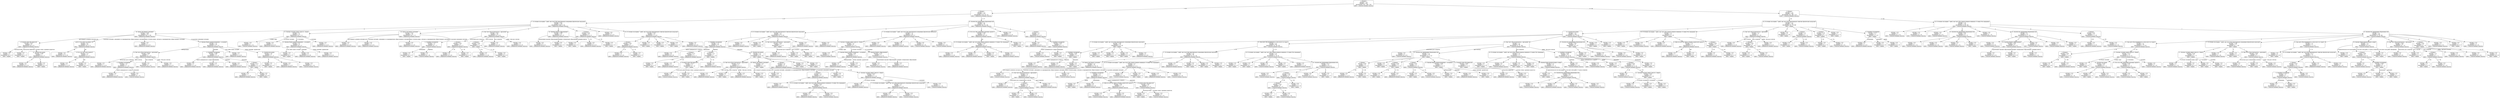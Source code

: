 digraph "дерево решений" {
	node [shape=box style=rounded]
	node1 [label="2. Возраст
entropy = 1.6
samples = 555
distribution: [187, 189, 179]
label = злокачественная опухоль"]
	node2 [label="2. Возраст
entropy = 1.2
samples = 225
distribution: [153, 20, 52]
label = доброкачественная опухоль"]
	node1 -> node2 [label="< 44"]
	node3 [label="17. В течение последних 7 дней, как часто Вы практиковали умеренные физические нагрузки?
entropy = 0.87
samples = 136
distribution: [108, 5, 23]
label = доброкачественная опухоль"]
	node2 -> node3 [label="< 37"]
	node4 [label="29. Каков тип Вашего питания?
entropy = 0.96
samples = 56
distribution: [43, 3, 10]
label = доброкачественная опухоль"]
	node3 -> node4 [label=0]
	node5 [label="5. В какой семье Вы выросли?
entropy = 0.92
samples = 9
distribution: [6, 0, 3]
label = доброкачественная опухоль"]
	node4 -> node5 [label="регулярного режима питания нет"]
	node6 [label="entropy = 0.0
samples = 1
distribution: [0, 0, 1]
label = норма"]
	node5 -> node6 [label="мачеха/отчим"]
	node7 [label="entropy = 0.0
samples = 1
distribution: [0, 0, 1]
label = норма"]
	node5 -> node7 [label="мать/отец одиночка"]
	node8 [label="31. Количество родов
entropy = 0.59
samples = 7
distribution: [6, 0, 1]
label = доброкачественная опухоль"]
	node5 -> node8 [label="полная семья, кровные родители"]
	node9 [label="entropy = 0.0
samples = 6
distribution: [6, 0, 0]
label = доброкачественная опухоль"]
	node8 -> node9 [label=0]
	node10 [label="entropy = 0.0
samples = 1
distribution: [0, 0, 1]
label = норма"]
	node8 -> node10 [label=1]
	node11 [label="pre20. Есть ответ на вопрос 20?
entropy = 0.4
samples = 25
distribution: [23, 0, 2]
label = доброкачественная опухоль"]
	node4 -> node11 [label="3-разовое питание, домашнее и в предприятиях общественного питания"]
	node12 [label="entropy = 0.0
samples = 21
distribution: [21, 0, 0]
label = доброкачественная опухоль"]
	node11 -> node12 [label="да"]
	node13 [label="8. Есть ли у Вас дети (да/нет)?
entropy = 1.0
samples = 4
distribution: [2, 0, 2]
label = доброкачественная опухоль"]
	node11 -> node13 [label="нет"]
	node14 [label="entropy = 0.0
samples = 2
distribution: [2, 0, 0]
label = доброкачественная опухоль"]
	node13 -> node14 [label="да"]
	node15 [label="entropy = 0.0
samples = 2
distribution: [0, 0, 2]
label = норма"]
	node13 -> node15 [label="нет"]
	node16 [label="entropy = 0.0
samples = 2
distribution: [2, 0, 0]
label = доброкачественная опухоль"]
	node4 -> node16 [label="дома готовлю редко, питаюсь в предприятиях общественного питания"]
	node17 [label="13. Каковы Ваши взаимоотношения с соседями?
entropy = 1.4
samples = 20
distribution: [12, 3, 5]
label = доброкачественная опухоль"]
	node4 -> node17 [label="3-4-разовое домашнее питание"]
	node18 [label="14. Как часто Вы встречаетесь с друзьями?
entropy = 0.86
samples = 7
distribution: [5, 2, 0]
label = доброкачественная опухоль"]
	node17 -> node18 [label="нейтральные"]
	node19 [label="entropy = 0.0
samples = 1
distribution: [1, 0, 0]
label = доброкачественная опухоль"]
	node18 -> node19 [label="несколько раз в неделю"]
	node20 [label="3. Семейное положение
entropy = 1.0
samples = 2
distribution: [1, 1, 0]
label = доброкачественная опухоль"]
	node18 -> node20 [label="раз в месяц"]
	node21 [label="entropy = 0.0
samples = 1
distribution: [1, 0, 0]
label = доброкачественная опухоль"]
	node20 -> node21 [label="имею гражданского супруга"]
	node22 [label="entropy = 0.0
samples = 1
distribution: [0, 1, 0]
label = злокачественная опухоль"]
	node20 -> node22 [label="замужем"]
	node23 [label="entropy = 0.0
samples = 1
distribution: [0, 1, 0]
label = злокачественная опухоль"]
	node18 -> node23 [label="раз в неделю"]
	node24 [label="entropy = 0.0
samples = 3
distribution: [3, 0, 0]
label = доброкачественная опухоль"]
	node18 -> node24 [label="реже, чем раз в месяц"]
	node25 [label="3. Семейное положение
entropy = 0.99
samples = 9
distribution: [5, 0, 4]
label = доброкачественная опухоль"]
	node17 -> node25 [label="хорошие"]
	node26 [label="entropy = 0.0
samples = 1
distribution: [1, 0, 0]
label = доброкачественная опухоль"]
	node25 -> node26 [label="имею гражданского супруга"]
	node27 [label="entropy = 0.0
samples = 1
distribution: [1, 0, 0]
label = доброкачественная опухоль"]
	node25 -> node27 [label="разведена"]
	node28 [label="entropy = 0.0
samples = 2
distribution: [2, 0, 0]
label = доброкачественная опухоль"]
	node25 -> node28 [label="одинока"]
	node29 [label="2. Возраст
entropy = 0.72
samples = 5
distribution: [1, 0, 4]
label = норма"]
	node25 -> node29 [label="замужем"]
	node30 [label="entropy = 0.0
samples = 1
distribution: [1, 0, 0]
label = доброкачественная опухоль"]
	node29 -> node30 [label="< 25"]
	node31 [label="entropy = 0.0
samples = 4
distribution: [0, 0, 4]
label = норма"]
	node29 -> node31 [label=">= 25"]
	node32 [label="entropy = 0.0
samples = 1
distribution: [1, 0, 0]
label = доброкачественная опухоль"]
	node17 -> node32 [label="я не знаю своих соседей"]
	node33 [label="31. Количество родов
entropy = 1.6
samples = 3
distribution: [1, 1, 1]
label = доброкачественная опухоль"]
	node17 -> node33 [label="очень хорошие, дружеские"]
	node34 [label="entropy = 0.0
samples = 1
distribution: [0, 0, 1]
label = норма"]
	node33 -> node34 [label=0]
	node35 [label="entropy = 0.0
samples = 1
distribution: [1, 0, 0]
label = доброкачественная опухоль"]
	node33 -> node35 [label=1]
	node36 [label="entropy = 0.0
samples = 1
distribution: [0, 1, 0]
label = злокачественная опухоль"]
	node33 -> node36 [label=2]
	node37 [label="12. Сколько человек живут вместе с Вами?
entropy = 0.7
samples = 15
distribution: [13, 1, 1]
label = доброкачественная опухоль"]
	node3 -> node37 [label=1]
	node38 [label="entropy = 0.0
samples = 1
distribution: [0, 1, 0]
label = злокачественная опухоль"]
	node37 -> node38 [label="я живу одна"]
	node39 [label="entropy = 0.0
samples = 4
distribution: [4, 0, 0]
label = доброкачественная опухоль"]
	node37 -> node39 [label="4 и более человек"]
	node40 [label="13. Каковы Ваши взаимоотношения с соседями?
entropy = 0.5
samples = 9
distribution: [8, 0, 1]
label = доброкачественная опухоль"]
	node37 -> node40 [label="2-3 человека"]
	node41 [label="entropy = 0.0
samples = 1
distribution: [0, 0, 1]
label = норма"]
	node40 -> node41 [label="я не знаю своих соседей"]
	node42 [label="entropy = 0.0
samples = 5
distribution: [5, 0, 0]
label = доброкачественная опухоль"]
	node40 -> node42 [label="хорошие"]
	node43 [label="entropy = 0.0
samples = 3
distribution: [3, 0, 0]
label = доброкачественная опухоль"]
	node40 -> node43 [label="очень хорошие, дружеские"]
	node44 [label="entropy = 0.0
samples = 1
distribution: [1, 0, 0]
label = доброкачественная опухоль"]
	node37 -> node44 [label="1 человек"]
	node45 [label="29. Каков тип Вашего питания?
entropy = 0.67
samples = 16
distribution: [14, 1, 1]
label = доброкачественная опухоль"]
	node3 -> node45 [label=2]
	node46 [label="entropy = 0.0
samples = 2
distribution: [2, 0, 0]
label = доброкачественная опухоль"]
	node45 -> node46 [label="регулярного режима питания нет"]
	node47 [label="entropy = 0.0
samples = 11
distribution: [11, 0, 0]
label = доброкачественная опухоль"]
	node45 -> node47 [label="3-разовое питание, домашнее и в предприятиях общественного питания"]
	node48 [label="entropy = 0.0
samples = 1
distribution: [1, 0, 0]
label = доброкачественная опухоль"]
	node45 -> node48 [label="дома готовлю редко, питаюсь в предприятиях общественного питания"]
	node49 [label="3. Семейное положение
entropy = 1.0
samples = 2
distribution: [0, 1, 1]
label = злокачественная опухоль"]
	node45 -> node49 [label="3-4-разовое домашнее питание"]
	node50 [label="entropy = 0.0
samples = 1
distribution: [0, 0, 1]
label = норма"]
	node49 -> node50 [label="разведена"]
	node51 [label="entropy = 0.0
samples = 1
distribution: [0, 1, 0]
label = злокачественная опухоль"]
	node49 -> node51 [label="одинока"]
	node52 [label="14. Как часто Вы встречаетесь с друзьями?
entropy = 0.81
samples = 16
distribution: [12, 0, 4]
label = доброкачественная опухоль"]
	node3 -> node52 [label=3]
	node53 [label="2. Возраст
entropy = 0.81
samples = 4
distribution: [3, 0, 1]
label = доброкачественная опухоль"]
	node52 -> node53 [label="несколько раз в неделю"]
	node54 [label="entropy = 0.0
samples = 3
distribution: [3, 0, 0]
label = доброкачественная опухоль"]
	node53 -> node54 [label="< 26"]
	node55 [label="entropy = 0.0
samples = 1
distribution: [0, 0, 1]
label = норма"]
	node53 -> node55 [label=">= 26"]
	node56 [label="2. Возраст
entropy = 0.81
samples = 4
distribution: [1, 0, 3]
label = норма"]
	node52 -> node56 [label="раз в месяц"]
	node57 [label="entropy = 0.0
samples = 1
distribution: [1, 0, 0]
label = доброкачественная опухоль"]
	node56 -> node57 [label="< 34"]
	node58 [label="entropy = 0.0
samples = 3
distribution: [0, 0, 3]
label = норма"]
	node56 -> node58 [label=">= 34"]
	node59 [label="entropy = 0.0
samples = 5
distribution: [5, 0, 0]
label = доброкачественная опухоль"]
	node52 -> node59 [label="раз в неделю"]
	node60 [label="entropy = 0.0
samples = 3
distribution: [3, 0, 0]
label = доброкачественная опухоль"]
	node52 -> node60 [label="реже, чем раз в месяц"]
	node61 [label="19. Уровень Вашего образования?
entropy = 0.68
samples = 11
distribution: [9, 0, 2]
label = доброкачественная опухоль"]
	node3 -> node61 [label=4]
	node62 [label="entropy = 0.0
samples = 9
distribution: [9, 0, 0]
label = доброкачественная опухоль"]
	node61 -> node62 [label="законченное высшее образование"]
	node63 [label="entropy = 0.0
samples = 1
distribution: [0, 0, 1]
label = норма"]
	node61 -> node63 [label="среднее специальное образование"]
	node64 [label="entropy = 0.0
samples = 1
distribution: [0, 0, 1]
label = норма"]
	node61 -> node64 [label="средняя школа"]
	node65 [label="2. Возраст
entropy = 0.65
samples = 6
distribution: [5, 0, 1]
label = доброкачественная опухоль"]
	node3 -> node65 [label=5]
	node66 [label="entropy = 0.0
samples = 5
distribution: [5, 0, 0]
label = доброкачественная опухоль"]
	node65 -> node66 [label="< 28"]
	node67 [label="entropy = 0.0
samples = 1
distribution: [0, 0, 1]
label = норма"]
	node65 -> node67 [label=">= 28"]
	node68 [label="entropy = 0.0
samples = 5
distribution: [5, 0, 0]
label = доброкачественная опухоль"]
	node3 -> node68 [label=6]
	node69 [label="16. В течение последних 7 дней, как часто Вы практиковали тяжелые физические нагрузки?
entropy = 0.95
samples = 11
distribution: [7, 0, 4]
label = доброкачественная опухоль"]
	node3 -> node69 [label=7]
	node70 [label="2. Возраст
entropy = 0.81
samples = 4
distribution: [3, 0, 1]
label = доброкачественная опухоль"]
	node69 -> node70 [label=0]
	node71 [label="entropy = 0.0
samples = 3
distribution: [3, 0, 0]
label = доброкачественная опухоль"]
	node70 -> node71 [label="< 31"]
	node72 [label="entropy = 0.0
samples = 1
distribution: [0, 0, 1]
label = норма"]
	node70 -> node72 [label=">= 31"]
	node73 [label="entropy = 0.0
samples = 1
distribution: [0, 0, 1]
label = норма"]
	node69 -> node73 [label=2]
	node74 [label="entropy = 0.0
samples = 1
distribution: [0, 0, 1]
label = норма"]
	node69 -> node74 [label=3]
	node75 [label="entropy = 0.0
samples = 1
distribution: [0, 0, 1]
label = норма"]
	node69 -> node75 [label=4]
	node76 [label="entropy = 0.0
samples = 4
distribution: [4, 0, 0]
label = доброкачественная опухоль"]
	node69 -> node76 [label=7]
	node77 [label="32. Количество прерванных беременностей
entropy = 1.5
samples = 89
distribution: [45, 15, 29]
label = доброкачественная опухоль"]
	node2 -> node77 [label=">= 37"]
	node78 [label="16. В течение последних 7 дней, как часто Вы практиковали тяжелые физические нагрузки?
entropy = 1.3
samples = 54
distribution: [27, 5, 22]
label = доброкачественная опухоль"]
	node77 -> node78 [label=0]
	node79 [label="3. Семейное положение
entropy = 1.4
samples = 41
distribution: [21, 5, 15]
label = доброкачественная опухоль"]
	node78 -> node79 [label=0]
	node80 [label="entropy = 0.0
samples = 6
distribution: [6, 0, 0]
label = доброкачественная опухоль"]
	node79 -> node80 [label="имею гражданского супруга"]
	node81 [label="2. Возраст
entropy = 0.72
samples = 5
distribution: [4, 0, 1]
label = доброкачественная опухоль"]
	node79 -> node81 [label="разведена"]
	node82 [label="entropy = 0.0
samples = 1
distribution: [0, 0, 1]
label = норма"]
	node81 -> node82 [label="< 39"]
	node83 [label="entropy = 0.0
samples = 4
distribution: [4, 0, 0]
label = доброкачественная опухоль"]
	node81 -> node83 [label=">= 39"]
	node84 [label="2. Возраст
entropy = 1.4
samples = 7
distribution: [2, 1, 4]
label = норма"]
	node79 -> node84 [label="одинока"]
	node85 [label="5. В какой семье Вы выросли?
entropy = 0.72
samples = 5
distribution: [0, 1, 4]
label = норма"]
	node84 -> node85 [label="< 41"]
	node86 [label="entropy = 0.0
samples = 1
distribution: [0, 1, 0]
label = злокачественная опухоль"]
	node85 -> node86 [label="в детском доме"]
	node87 [label="entropy = 0.0
samples = 4
distribution: [0, 0, 4]
label = норма"]
	node85 -> node87 [label="полная семья, кровные родители"]
	node88 [label="entropy = 0.0
samples = 2
distribution: [2, 0, 0]
label = доброкачественная опухоль"]
	node84 -> node88 [label=">= 41"]
	node89 [label="31. Количество родов
entropy = 1.5
samples = 23
distribution: [9, 4, 10]
label = норма"]
	node79 -> node89 [label="замужем"]
	node90 [label="14. Как часто Вы встречаетесь с друзьями?
entropy = 0.72
samples = 5
distribution: [4, 0, 1]
label = доброкачественная опухоль"]
	node89 -> node90 [label=0]
	node91 [label="entropy = 0.0
samples = 3
distribution: [3, 0, 0]
label = доброкачественная опухоль"]
	node90 -> node91 [label="раз в месяц"]
	node92 [label="entropy = 0.0
samples = 1
distribution: [0, 0, 1]
label = норма"]
	node90 -> node92 [label="раз в неделю"]
	node93 [label="entropy = 0.0
samples = 1
distribution: [1, 0, 0]
label = доброкачественная опухоль"]
	node90 -> node93 [label="реже, чем раз в месяц"]
	node94 [label="29. Каков тип Вашего питания?
entropy = 1.6
samples = 7
distribution: [2, 2, 3]
label = норма"]
	node89 -> node94 [label=1]
	node95 [label="entropy = 0.0
samples = 1
distribution: [0, 0, 1]
label = норма"]
	node94 -> node95 [label="регулярного режима питания нет"]
	node96 [label="entropy = 0.0
samples = 2
distribution: [0, 0, 2]
label = норма"]
	node94 -> node96 [label="3-разовое питание, домашнее и в предприятиях общественного питания"]
	node97 [label="2. Возраст
entropy = 1.0
samples = 4
distribution: [2, 2, 0]
label = доброкачественная опухоль"]
	node94 -> node97 [label="3-4-разовое домашнее питание"]
	node98 [label="entropy = 0.0
samples = 1
distribution: [1, 0, 0]
label = доброкачественная опухоль"]
	node97 -> node98 [label="< 40"]
	node99 [label="18. В течение последних 7 дней, как часто Вы ходили пешком минимум 10 минут без перерыва?
entropy = 0.92
samples = 3
distribution: [1, 2, 0]
label = злокачественная опухоль"]
	node97 -> node99 [label=">= 40"]
	node100 [label="entropy = 0.0
samples = 1
distribution: [1, 0, 0]
label = доброкачественная опухоль"]
	node99 -> node100 [label=3]
	node101 [label="entropy = 0.0
samples = 2
distribution: [0, 2, 0]
label = злокачественная опухоль"]
	node99 -> node101 [label=7]
	node102 [label="2. Возраст
entropy = 1.6
samples = 8
distribution: [3, 2, 3]
label = доброкачественная опухоль"]
	node89 -> node102 [label=2]
	node103 [label="entropy = 0.0
samples = 3
distribution: [0, 0, 3]
label = норма"]
	node102 -> node103 [label="< 39"]
	node104 [label="12. Сколько человек живут вместе с Вами?
entropy = 0.97
samples = 5
distribution: [3, 2, 0]
label = доброкачественная опухоль"]
	node102 -> node104 [label=">= 39"]
	node105 [label="entropy = 0.0
samples = 2
distribution: [2, 0, 0]
label = доброкачественная опухоль"]
	node104 -> node105 [label="4 и более человек"]
	node106 [label="17. В течение последних 7 дней, как часто Вы практиковали умеренные физические нагрузки?
entropy = 1.0
samples = 2
distribution: [1, 1, 0]
label = доброкачественная опухоль"]
	node104 -> node106 [label="2-3 человека"]
	node107 [label="entropy = 0.0
samples = 1
distribution: [1, 0, 0]
label = доброкачественная опухоль"]
	node106 -> node107 [label=0]
	node108 [label="entropy = 0.0
samples = 1
distribution: [0, 1, 0]
label = злокачественная опухоль"]
	node106 -> node108 [label=2]
	node109 [label="entropy = 0.0
samples = 1
distribution: [0, 1, 0]
label = злокачественная опухоль"]
	node104 -> node109 [label="1 человек"]
	node110 [label="entropy = 0.0
samples = 2
distribution: [0, 0, 2]
label = норма"]
	node89 -> node110 [label=3]
	node111 [label="entropy = 0.0
samples = 1
distribution: [0, 0, 1]
label = норма"]
	node89 -> node111 [label=4]
	node112 [label="entropy = 0.0
samples = 2
distribution: [2, 0, 0]
label = доброкачественная опухоль"]
	node78 -> node112 [label=1]
	node113 [label="entropy = 0.0
samples = 5
distribution: [0, 0, 5]
label = норма"]
	node78 -> node113 [label=2]
	node114 [label="14. Как часто Вы встречаетесь с друзьями?
entropy = 0.92
samples = 3
distribution: [1, 0, 2]
label = норма"]
	node78 -> node114 [label=3]
	node115 [label="entropy = 0.0
samples = 1
distribution: [1, 0, 0]
label = доброкачественная опухоль"]
	node114 -> node115 [label="несколько раз в неделю"]
	node116 [label="entropy = 0.0
samples = 1
distribution: [0, 0, 1]
label = норма"]
	node114 -> node116 [label="раз в месяц"]
	node117 [label="entropy = 0.0
samples = 1
distribution: [0, 0, 1]
label = норма"]
	node114 -> node117 [label="раз в неделю"]
	node118 [label="entropy = 0.0
samples = 1
distribution: [1, 0, 0]
label = доброкачественная опухоль"]
	node78 -> node118 [label=4]
	node119 [label="entropy = 0.0
samples = 2
distribution: [2, 0, 0]
label = доброкачественная опухоль"]
	node78 -> node119 [label=7]
	node120 [label="17. В течение последних 7 дней, как часто Вы практиковали умеренные физические нагрузки?
entropy = 1.3
samples = 18
distribution: [9, 8, 1]
label = доброкачественная опухоль"]
	node77 -> node120 [label=1]
	node121 [label="12. Сколько человек живут вместе с Вами?
entropy = 1.4
samples = 9
distribution: [3, 5, 1]
label = злокачественная опухоль"]
	node120 -> node121 [label=0]
	node122 [label="entropy = 0.0
samples = 1
distribution: [0, 1, 0]
label = злокачественная опухоль"]
	node121 -> node122 [label="я живу одна"]
	node123 [label="13. Каковы Ваши взаимоотношения с соседями?
entropy = 0.92
samples = 3
distribution: [2, 0, 1]
label = доброкачественная опухоль"]
	node121 -> node123 [label="4 и более человек"]
	node124 [label="entropy = 0.0
samples = 2
distribution: [2, 0, 0]
label = доброкачественная опухоль"]
	node123 -> node124 [label="нейтральные"]
	node125 [label="entropy = 0.0
samples = 1
distribution: [0, 0, 1]
label = норма"]
	node123 -> node125 [label="очень хорошие, дружеские"]
	node126 [label="19. Уровень Вашего образования?
entropy = 0.72
samples = 5
distribution: [1, 4, 0]
label = злокачественная опухоль"]
	node121 -> node126 [label="2-3 человека"]
	node127 [label="entropy = 0.0
samples = 4
distribution: [0, 4, 0]
label = злокачественная опухоль"]
	node126 -> node127 [label="законченное высшее образование"]
	node128 [label="entropy = 0.0
samples = 1
distribution: [1, 0, 0]
label = доброкачественная опухоль"]
	node126 -> node128 [label="среднее специальное образование"]
	node129 [label="entropy = 0.0
samples = 1
distribution: [1, 0, 0]
label = доброкачественная опухоль"]
	node120 -> node129 [label=1]
	node130 [label="entropy = 0.0
samples = 5
distribution: [5, 0, 0]
label = доброкачественная опухоль"]
	node120 -> node130 [label=2]
	node131 [label="entropy = 0.0
samples = 2
distribution: [0, 2, 0]
label = злокачественная опухоль"]
	node120 -> node131 [label=3]
	node132 [label="entropy = 0.0
samples = 1
distribution: [0, 1, 0]
label = злокачественная опухоль"]
	node120 -> node132 [label=6]
	node133 [label="15. Есть ли у Вас домашние питомцы (да/нет)?
entropy = 0.99
samples = 11
distribution: [6, 0, 5]
label = доброкачественная опухоль"]
	node77 -> node133 [label=2]
	node134 [label="18. В течение последних 7 дней, как часто Вы ходили пешком минимум 10 минут без перерыва?
entropy = 0.59
samples = 7
distribution: [6, 0, 1]
label = доброкачественная опухоль"]
	node133 -> node134 [label="нет"]
	node135 [label="entropy = 0.0
samples = 1
distribution: [1, 0, 0]
label = доброкачественная опухоль"]
	node134 -> node135 [label=4]
	node136 [label="entropy = 0.0
samples = 1
distribution: [1, 0, 0]
label = доброкачественная опухоль"]
	node134 -> node136 [label=5]
	node137 [label="entropy = 0.0
samples = 1
distribution: [0, 0, 1]
label = норма"]
	node134 -> node137 [label=6]
	node138 [label="entropy = 0.0
samples = 4
distribution: [4, 0, 0]
label = доброкачественная опухоль"]
	node134 -> node138 [label=7]
	node139 [label="entropy = 0.0
samples = 4
distribution: [0, 0, 4]
label = норма"]
	node133 -> node139 [label="да"]
	node140 [label="entropy = 0.0
samples = 1
distribution: [1, 0, 0]
label = доброкачественная опухоль"]
	node77 -> node140 [label=3]
	node141 [label="2. Возраст
entropy = 1.5
samples = 5
distribution: [2, 2, 1]
label = доброкачественная опухоль"]
	node77 -> node141 [label=4]
	node142 [label="entropy = 0.0
samples = 2
distribution: [2, 0, 0]
label = доброкачественная опухоль"]
	node141 -> node142 [label="< 42"]
	node143 [label="3. Семейное положение
entropy = 0.92
samples = 3
distribution: [0, 2, 1]
label = злокачественная опухоль"]
	node141 -> node143 [label=">= 42"]
	node144 [label="entropy = 0.0
samples = 2
distribution: [0, 2, 0]
label = злокачественная опухоль"]
	node143 -> node144 [label="имею гражданского супруга"]
	node145 [label="entropy = 0.0
samples = 1
distribution: [0, 0, 1]
label = норма"]
	node143 -> node145 [label="замужем"]
	node146 [label="2. Возраст
entropy = 1.4
samples = 330
distribution: [34, 169, 127]
label = злокачественная опухоль"]
	node1 -> node146 [label=">= 44"]
	node147 [label="16. В течение последних 7 дней, как часто Вы практиковали тяжелые физические нагрузки?
entropy = 1.5
samples = 195
distribution: [31, 76, 88]
label = норма"]
	node146 -> node147 [label="< 62"]
	node148 [label="31. Количество родов
entropy = 1.5
samples = 156
distribution: [24, 70, 62]
label = злокачественная опухоль"]
	node147 -> node148 [label=0]
	node149 [label="17. В течение последних 7 дней, как часто Вы практиковали умеренные физические нагрузки?
entropy = 0.94
samples = 14
distribution: [5, 0, 9]
label = норма"]
	node148 -> node149 [label=0]
	node150 [label="3. Семейное положение
entropy = 0.92
samples = 6
distribution: [2, 0, 4]
label = норма"]
	node149 -> node150 [label=0]
	node151 [label="entropy = 0.0
samples = 1
distribution: [1, 0, 0]
label = доброкачественная опухоль"]
	node150 -> node151 [label="имею гражданского супруга"]
	node152 [label="entropy = 0.0
samples = 1
distribution: [1, 0, 0]
label = доброкачественная опухоль"]
	node150 -> node152 [label="одинока"]
	node153 [label="entropy = 0.0
samples = 4
distribution: [0, 0, 4]
label = норма"]
	node150 -> node153 [label="замужем"]
	node154 [label="entropy = 0.0
samples = 1
distribution: [0, 0, 1]
label = норма"]
	node149 -> node154 [label=1]
	node155 [label="entropy = 0.0
samples = 2
distribution: [0, 0, 2]
label = норма"]
	node149 -> node155 [label=2]
	node156 [label="entropy = 0.0
samples = 2
distribution: [0, 0, 2]
label = норма"]
	node149 -> node156 [label=3]
	node157 [label="entropy = 0.0
samples = 3
distribution: [3, 0, 0]
label = доброкачественная опухоль"]
	node149 -> node157 [label=5]
	node158 [label="22. Как долго Вы проживаете в этом месте (в годах)?
entropy = 1.5
samples = 68
distribution: [14, 36, 18]
label = злокачественная опухоль"]
	node148 -> node158 [label=1]
	node159 [label="17. В течение последних 7 дней, как часто Вы практиковали умеренные физические нагрузки?
entropy = 1.6
samples = 36
distribution: [13, 13, 10]
label = доброкачественная опухоль"]
	node158 -> node159 [label="< 25"]
	node160 [label="29. Каков тип Вашего питания?
entropy = 1.4
samples = 24
distribution: [11, 10, 3]
label = доброкачественная опухоль"]
	node159 -> node160 [label=0]
	node161 [label="entropy = 0.0
samples = 5
distribution: [0, 5, 0]
label = злокачественная опухоль"]
	node160 -> node161 [label="регулярного режима питания нет"]
	node162 [label="14. Как часто Вы встречаетесь с друзьями?
entropy = 1.4
samples = 5
distribution: [3, 1, 1]
label = доброкачественная опухоль"]
	node160 -> node162 [label="3-разовое питание, домашнее и в предприятиях общественного питания"]
	node163 [label="entropy = 0.0
samples = 1
distribution: [1, 0, 0]
label = доброкачественная опухоль"]
	node162 -> node163 [label="несколько раз в неделю"]
	node164 [label="2. Возраст
entropy = 1.0
samples = 2
distribution: [0, 1, 1]
label = злокачественная опухоль"]
	node162 -> node164 [label="раз в месяц"]
	node165 [label="entropy = 0.0
samples = 1
distribution: [0, 0, 1]
label = норма"]
	node164 -> node165 [label="< 53"]
	node166 [label="entropy = 0.0
samples = 1
distribution: [0, 1, 0]
label = злокачественная опухоль"]
	node164 -> node166 [label=">= 53"]
	node167 [label="entropy = 0.0
samples = 2
distribution: [2, 0, 0]
label = доброкачественная опухоль"]
	node162 -> node167 [label="раз в неделю"]
	node168 [label="entropy = 0.0
samples = 1
distribution: [0, 1, 0]
label = злокачественная опухоль"]
	node160 -> node168 [label="дома готовлю редко, питаюсь в предприятиях общественного питания"]
	node169 [label="3. Семейное положение
entropy = 1.3
samples = 13
distribution: [8, 3, 2]
label = доброкачественная опухоль"]
	node160 -> node169 [label="3-4-разовое домашнее питание"]
	node170 [label="entropy = 0.0
samples = 1
distribution: [0, 0, 1]
label = норма"]
	node169 -> node170 [label="вдова"]
	node171 [label="entropy = 0.0
samples = 6
distribution: [6, 0, 0]
label = доброкачественная опухоль"]
	node169 -> node171 [label="разведена"]
	node172 [label="6. Жив ли хотя бы один из Ваших родителей (да/нет)?
entropy = 0.92
samples = 3
distribution: [2, 1, 0]
label = доброкачественная опухоль"]
	node169 -> node172 [label="имею гражданского супруга"]
	node173 [label="entropy = 0.0
samples = 1
distribution: [0, 1, 0]
label = злокачественная опухоль"]
	node172 -> node173 [label="да"]
	node174 [label="entropy = 0.0
samples = 2
distribution: [2, 0, 0]
label = доброкачественная опухоль"]
	node172 -> node174 [label="нет"]
	node175 [label="5. В какой семье Вы выросли?
entropy = 0.92
samples = 3
distribution: [0, 2, 1]
label = злокачественная опухоль"]
	node169 -> node175 [label="замужем"]
	node176 [label="entropy = 0.0
samples = 1
distribution: [0, 0, 1]
label = норма"]
	node175 -> node176 [label="мачеха/отчим"]
	node177 [label="entropy = 0.0
samples = 2
distribution: [0, 2, 0]
label = злокачественная опухоль"]
	node175 -> node177 [label="полная семья, кровные родители"]
	node178 [label="18. В течение последних 7 дней, как часто Вы ходили пешком минимум 10 минут без перерыва?
entropy = 1.4
samples = 5
distribution: [1, 3, 1]
label = злокачественная опухоль"]
	node159 -> node178 [label=1]
	node179 [label="entropy = 0.0
samples = 1
distribution: [0, 1, 0]
label = злокачественная опухоль"]
	node178 -> node179 [label=1]
	node180 [label="entropy = 0.0
samples = 1
distribution: [0, 0, 1]
label = норма"]
	node178 -> node180 [label=2]
	node181 [label="entropy = 0.0
samples = 1
distribution: [1, 0, 0]
label = доброкачественная опухоль"]
	node178 -> node181 [label=3]
	node182 [label="entropy = 0.0
samples = 2
distribution: [0, 2, 0]
label = злокачественная опухоль"]
	node178 -> node182 [label=7]
	node183 [label="entropy = 0.0
samples = 1
distribution: [1, 0, 0]
label = доброкачественная опухоль"]
	node159 -> node183 [label=2]
	node184 [label="entropy = 0.0
samples = 3
distribution: [0, 0, 3]
label = норма"]
	node159 -> node184 [label=3]
	node185 [label="entropy = 0.0
samples = 2
distribution: [0, 0, 2]
label = норма"]
	node159 -> node185 [label=5]
	node186 [label="entropy = 0.0
samples = 1
distribution: [0, 0, 1]
label = норма"]
	node159 -> node186 [label=7]
	node187 [label="18. В течение последних 7 дней, как часто Вы ходили пешком минимум 10 минут без перерыва?
entropy = 1.0
samples = 32
distribution: [1, 23, 8]
label = злокачественная опухоль"]
	node158 -> node187 [label=">= 25"]
	node188 [label="entropy = 0.0
samples = 1
distribution: [0, 0, 1]
label = норма"]
	node187 -> node188 [label=0]
	node189 [label="entropy = 0.0
samples = 1
distribution: [0, 0, 1]
label = норма"]
	node187 -> node189 [label=2]
	node190 [label="entropy = 0.0
samples = 3
distribution: [0, 3, 0]
label = злокачественная опухоль"]
	node187 -> node190 [label=3]
	node191 [label="entropy = 0.0
samples = 1
distribution: [0, 0, 1]
label = норма"]
	node187 -> node191 [label=5]
	node192 [label="entropy = 0.0
samples = 1
distribution: [1, 0, 0]
label = доброкачественная опухоль"]
	node187 -> node192 [label=6]
	node193 [label="32. Количество прерванных беременностей
entropy = 0.72
samples = 25
distribution: [0, 20, 5]
label = злокачественная опухоль"]
	node187 -> node193 [label=7]
	node194 [label="entropy = 0.0
samples = 8
distribution: [0, 8, 0]
label = злокачественная опухоль"]
	node193 -> node194 [label=0]
	node195 [label="2. Возраст
entropy = 0.95
samples = 11
distribution: [0, 7, 4]
label = злокачественная опухоль"]
	node193 -> node195 [label=1]
	node196 [label="2. Возраст
entropy = 0.54
samples = 8
distribution: [0, 7, 1]
label = злокачественная опухоль"]
	node195 -> node196 [label="< 59"]
	node197 [label="entropy = 0.0
samples = 1
distribution: [0, 0, 1]
label = норма"]
	node196 -> node197 [label="< 54"]
	node198 [label="entropy = 0.0
samples = 7
distribution: [0, 7, 0]
label = злокачественная опухоль"]
	node196 -> node198 [label=">= 54"]
	node199 [label="entropy = 0.0
samples = 3
distribution: [0, 0, 3]
label = норма"]
	node195 -> node199 [label=">= 59"]
	node200 [label="entropy = 0.0
samples = 5
distribution: [0, 5, 0]
label = злокачественная опухоль"]
	node193 -> node200 [label=3]
	node201 [label="entropy = 0.0
samples = 1
distribution: [0, 0, 1]
label = норма"]
	node193 -> node201 [label=4]
	node202 [label="14. Как часто Вы встречаетесь с друзьями?
entropy = 1.3
samples = 64
distribution: [5, 31, 28]
label = злокачественная опухоль"]
	node148 -> node202 [label=2]
	node203 [label="entropy = 0.0
samples = 4
distribution: [0, 4, 0]
label = злокачественная опухоль"]
	node202 -> node203 [label="несколько раз в неделю"]
	node204 [label="32. Количество прерванных беременностей
entropy = 1.3
samples = 19
distribution: [4, 3, 12]
label = норма"]
	node202 -> node204 [label="раз в месяц"]
	node205 [label="2. Возраст
entropy = 0.92
samples = 3
distribution: [1, 0, 2]
label = норма"]
	node204 -> node205 [label=0]
	node206 [label="entropy = 0.0
samples = 1
distribution: [1, 0, 0]
label = доброкачественная опухоль"]
	node205 -> node206 [label="< 46"]
	node207 [label="entropy = 0.0
samples = 2
distribution: [0, 0, 2]
label = норма"]
	node205 -> node207 [label=">= 46"]
	node208 [label="entropy = 0.0
samples = 3
distribution: [0, 0, 3]
label = норма"]
	node204 -> node208 [label=1]
	node209 [label="2. Возраст
entropy = 0.92
samples = 3
distribution: [1, 0, 2]
label = норма"]
	node204 -> node209 [label=2]
	node210 [label="entropy = 0.0
samples = 2
distribution: [0, 0, 2]
label = норма"]
	node209 -> node210 [label="< 54"]
	node211 [label="entropy = 0.0
samples = 1
distribution: [1, 0, 0]
label = доброкачественная опухоль"]
	node209 -> node211 [label=">= 54"]
	node212 [label="2. Возраст
entropy = 0.81
samples = 4
distribution: [0, 3, 1]
label = злокачественная опухоль"]
	node204 -> node212 [label=3]
	node213 [label="entropy = 0.0
samples = 1
distribution: [0, 0, 1]
label = норма"]
	node212 -> node213 [label="< 55"]
	node214 [label="entropy = 0.0
samples = 3
distribution: [0, 3, 0]
label = злокачественная опухоль"]
	node212 -> node214 [label=">= 55"]
	node215 [label="13. Каковы Ваши взаимоотношения с соседями?
entropy = 0.92
samples = 3
distribution: [1, 0, 2]
label = норма"]
	node204 -> node215 [label=4]
	node216 [label="entropy = 0.0
samples = 1
distribution: [0, 0, 1]
label = норма"]
	node215 -> node216 [label="нейтральные"]
	node217 [label="entropy = 0.0
samples = 1
distribution: [1, 0, 0]
label = доброкачественная опухоль"]
	node215 -> node217 [label="хорошие"]
	node218 [label="entropy = 0.0
samples = 1
distribution: [0, 0, 1]
label = норма"]
	node215 -> node218 [label="очень хорошие, дружеские"]
	node219 [label="5. В какой семье Вы выросли?
entropy = 0.92
samples = 3
distribution: [1, 0, 2]
label = норма"]
	node204 -> node219 [label=5]
	node220 [label="entropy = 0.0
samples = 1
distribution: [1, 0, 0]
label = доброкачественная опухоль"]
	node219 -> node220 [label="мать/отец одиночка"]
	node221 [label="entropy = 0.0
samples = 2
distribution: [0, 0, 2]
label = норма"]
	node219 -> node221 [label="полная семья, кровные родители"]
	node222 [label="18. В течение последних 7 дней, как часто Вы ходили пешком минимум 10 минут без перерыва?
entropy = 1.3
samples = 17
distribution: [1, 9, 7]
label = злокачественная опухоль"]
	node202 -> node222 [label="раз в неделю"]
	node223 [label="entropy = 0.0
samples = 2
distribution: [0, 0, 2]
label = норма"]
	node222 -> node223 [label=2]
	node224 [label="entropy = 0.0
samples = 4
distribution: [0, 4, 0]
label = злокачественная опухоль"]
	node222 -> node224 [label=3]
	node225 [label="entropy = 0.0
samples = 2
distribution: [0, 0, 2]
label = норма"]
	node222 -> node225 [label=4]
	node226 [label="entropy = 0.0
samples = 1
distribution: [0, 0, 1]
label = норма"]
	node222 -> node226 [label=5]
	node227 [label="28. Каковы Ваши предпочтения в пище?
entropy = 1.3
samples = 8
distribution: [1, 5, 2]
label = злокачественная опухоль"]
	node222 -> node227 [label=7]
	node228 [label="entropy = 0.0
samples = 2
distribution: [0, 0, 2]
label = норма"]
	node227 -> node228 [label="я практически не ем мясо/рыбу"]
	node229 [label="32. Количество прерванных беременностей
entropy = 0.65
samples = 6
distribution: [1, 5, 0]
label = злокачественная опухоль"]
	node227 -> node229 [label="я ем мясо или рыбу 2-3 раза в неделю"]
	node230 [label="entropy = 0.0
samples = 1
distribution: [0, 1, 0]
label = злокачественная опухоль"]
	node229 -> node230 [label=0]
	node231 [label="entropy = 0.0
samples = 1
distribution: [1, 0, 0]
label = доброкачественная опухоль"]
	node229 -> node231 [label=1]
	node232 [label="entropy = 0.0
samples = 1
distribution: [0, 1, 0]
label = злокачественная опухоль"]
	node229 -> node232 [label=2]
	node233 [label="entropy = 0.0
samples = 3
distribution: [0, 3, 0]
label = злокачественная опухоль"]
	node229 -> node233 [label=3]
	node234 [label="3. Семейное положение
entropy = 0.95
samples = 24
distribution: [0, 15, 9]
label = злокачественная опухоль"]
	node202 -> node234 [label="реже, чем раз в месяц"]
	node235 [label="entropy = 0.0
samples = 2
distribution: [0, 2, 0]
label = злокачественная опухоль"]
	node234 -> node235 [label="одинока"]
	node236 [label="entropy = 0.0
samples = 2
distribution: [0, 2, 0]
label = злокачественная опухоль"]
	node234 -> node236 [label="имею гражданского супруга"]
	node237 [label="entropy = 0.0
samples = 2
distribution: [0, 0, 2]
label = норма"]
	node234 -> node237 [label="вдова"]
	node238 [label="2. Возраст
entropy = 0.84
samples = 15
distribution: [0, 11, 4]
label = злокачественная опухоль"]
	node234 -> node238 [label="замужем"]
	node239 [label="entropy = 0.0
samples = 9
distribution: [0, 9, 0]
label = злокачественная опухоль"]
	node238 -> node239 [label="< 56"]
	node240 [label="12. Сколько человек живут вместе с Вами?
entropy = 0.92
samples = 6
distribution: [0, 2, 4]
label = норма"]
	node238 -> node240 [label=">= 56"]
	node241 [label="entropy = 0.0
samples = 2
distribution: [0, 2, 0]
label = злокачественная опухоль"]
	node240 -> node241 [label="4 и более человек"]
	node242 [label="entropy = 0.0
samples = 1
distribution: [0, 0, 1]
label = норма"]
	node240 -> node242 [label="2-3 человека"]
	node243 [label="entropy = 0.0
samples = 3
distribution: [0, 0, 3]
label = норма"]
	node240 -> node243 [label="1 человек"]
	node244 [label="entropy = 0.0
samples = 3
distribution: [0, 0, 3]
label = норма"]
	node234 -> node244 [label="разведена"]
	node245 [label="32. Количество прерванных беременностей
entropy = 0.95
samples = 8
distribution: [0, 3, 5]
label = норма"]
	node148 -> node245 [label=3]
	node246 [label="entropy = 0.0
samples = 2
distribution: [0, 0, 2]
label = норма"]
	node245 -> node246 [label=0]
	node247 [label="entropy = 0.0
samples = 1
distribution: [0, 1, 0]
label = злокачественная опухоль"]
	node245 -> node247 [label=2]
	node248 [label="entropy = 0.0
samples = 2
distribution: [0, 2, 0]
label = злокачественная опухоль"]
	node245 -> node248 [label=3]
	node249 [label="entropy = 0.0
samples = 3
distribution: [0, 0, 3]
label = норма"]
	node245 -> node249 [label=5]
	node250 [label="entropy = 0.0
samples = 1
distribution: [0, 0, 1]
label = норма"]
	node148 -> node250 [label=4]
	node251 [label="entropy = 0.0
samples = 1
distribution: [0, 0, 1]
label = норма"]
	node148 -> node251 [label=6]
	node252 [label="18. В течение последних 7 дней, как часто Вы ходили пешком минимум 10 минут без перерыва?
entropy = 1.5
samples = 9
distribution: [3, 2, 4]
label = норма"]
	node147 -> node252 [label=1]
	node253 [label="entropy = 0.0
samples = 1
distribution: [0, 0, 1]
label = норма"]
	node252 -> node253 [label=2]
	node254 [label="entropy = 0.0
samples = 2
distribution: [0, 2, 0]
label = злокачественная опухоль"]
	node252 -> node254 [label=3]
	node255 [label="entropy = 0.0
samples = 1
distribution: [1, 0, 0]
label = доброкачественная опухоль"]
	node252 -> node255 [label=4]
	node256 [label="6. Жив ли хотя бы один из Ваших родителей (да/нет)?
entropy = 1.0
samples = 2
distribution: [1, 0, 1]
label = доброкачественная опухоль"]
	node252 -> node256 [label=5]
	node257 [label="entropy = 0.0
samples = 1
distribution: [1, 0, 0]
label = доброкачественная опухоль"]
	node256 -> node257 [label="да"]
	node258 [label="entropy = 0.0
samples = 1
distribution: [0, 0, 1]
label = норма"]
	node256 -> node258 [label="нет"]
	node259 [label="2. Возраст
entropy = 0.92
samples = 3
distribution: [1, 0, 2]
label = норма"]
	node252 -> node259 [label=7]
	node260 [label="entropy = 0.0
samples = 1
distribution: [1, 0, 0]
label = доброкачественная опухоль"]
	node259 -> node260 [label="< 45"]
	node261 [label="entropy = 0.0
samples = 2
distribution: [0, 0, 2]
label = норма"]
	node259 -> node261 [label=">= 45"]
	node262 [label="14. Как часто Вы встречаетесь с друзьями?
entropy = 1.4
samples = 7
distribution: [3, 1, 3]
label = доброкачественная опухоль"]
	node147 -> node262 [label=2]
	node263 [label="entropy = 0.0
samples = 1
distribution: [1, 0, 0]
label = доброкачественная опухоль"]
	node262 -> node263 [label="раз в месяц"]
	node264 [label="2. Возраст
entropy = 0.81
samples = 4
distribution: [0, 1, 3]
label = норма"]
	node262 -> node264 [label="раз в неделю"]
	node265 [label="entropy = 0.0
samples = 3
distribution: [0, 0, 3]
label = норма"]
	node264 -> node265 [label="< 57"]
	node266 [label="entropy = 0.0
samples = 1
distribution: [0, 1, 0]
label = злокачественная опухоль"]
	node264 -> node266 [label=">= 57"]
	node267 [label="entropy = 0.0
samples = 2
distribution: [2, 0, 0]
label = доброкачественная опухоль"]
	node262 -> node267 [label="реже, чем раз в месяц"]
	node268 [label="entropy = 0.0
samples = 6
distribution: [0, 0, 6]
label = норма"]
	node147 -> node268 [label=3]
	node269 [label="2. Возраст
entropy = 1.0
samples = 2
distribution: [0, 1, 1]
label = злокачественная опухоль"]
	node147 -> node269 [label=4]
	node270 [label="entropy = 0.0
samples = 1
distribution: [0, 0, 1]
label = норма"]
	node269 -> node270 [label="< 46"]
	node271 [label="entropy = 0.0
samples = 1
distribution: [0, 1, 0]
label = злокачественная опухоль"]
	node269 -> node271 [label=">= 46"]
	node272 [label="2. Возраст
entropy = 0.76
samples = 9
distribution: [0, 2, 7]
label = норма"]
	node147 -> node272 [label=5]
	node273 [label="entropy = 0.0
samples = 7
distribution: [0, 0, 7]
label = норма"]
	node272 -> node273 [label="< 54"]
	node274 [label="entropy = 0.0
samples = 2
distribution: [0, 2, 0]
label = злокачественная опухоль"]
	node272 -> node274 [label=">= 54"]
	node275 [label="entropy = 0.0
samples = 1
distribution: [0, 0, 1]
label = норма"]
	node147 -> node275 [label=6]
	node276 [label="3. Семейное положение
entropy = 0.72
samples = 5
distribution: [1, 0, 4]
label = норма"]
	node147 -> node276 [label=7]
	node277 [label="entropy = 0.0
samples = 1
distribution: [1, 0, 0]
label = доброкачественная опухоль"]
	node276 -> node277 [label="разведена"]
	node278 [label="entropy = 0.0
samples = 2
distribution: [0, 0, 2]
label = норма"]
	node276 -> node278 [label="замужем"]
	node279 [label="entropy = 0.0
samples = 2
distribution: [0, 0, 2]
label = норма"]
	node276 -> node279 [label="вдова"]
	node280 [label="18. В течение последних 7 дней, как часто Вы ходили пешком минимум 10 минут без перерыва?
entropy = 1.0
samples = 135
distribution: [3, 93, 39]
label = злокачественная опухоль"]
	node146 -> node280 [label=">= 62"]
	node281 [label="entropy = 0.0
samples = 5
distribution: [0, 5, 0]
label = злокачественная опухоль"]
	node280 -> node281 [label=0]
	node282 [label="entropy = 0.0
samples = 3
distribution: [0, 3, 0]
label = злокачественная опухоль"]
	node280 -> node282 [label=1]
	node283 [label="entropy = 0.0
samples = 3
distribution: [0, 3, 0]
label = злокачественная опухоль"]
	node280 -> node283 [label=2]
	node284 [label="32. Количество прерванных беременностей
entropy = 0.65
samples = 6
distribution: [0, 5, 1]
label = злокачественная опухоль"]
	node280 -> node284 [label=3]
	node285 [label="entropy = 0.0
samples = 1
distribution: [0, 1, 0]
label = злокачественная опухоль"]
	node284 -> node285 [label=0]
	node286 [label="entropy = 0.0
samples = 3
distribution: [0, 3, 0]
label = злокачественная опухоль"]
	node284 -> node286 [label=1]
	node287 [label="entropy = 0.0
samples = 1
distribution: [0, 1, 0]
label = злокачественная опухоль"]
	node284 -> node287 [label=2]
	node288 [label="entropy = 0.0
samples = 1
distribution: [0, 0, 1]
label = норма"]
	node284 -> node288 [label=3]
	node289 [label="entropy = 0.0
samples = 7
distribution: [0, 7, 0]
label = злокачественная опухоль"]
	node280 -> node289 [label=4]
	node290 [label="32. Количество прерванных беременностей
entropy = 0.7
samples = 21
distribution: [0, 17, 4]
label = злокачественная опухоль"]
	node280 -> node290 [label=5]
	node291 [label="entropy = 0.0
samples = 6
distribution: [0, 6, 0]
label = злокачественная опухоль"]
	node290 -> node291 [label=0]
	node292 [label="19. Уровень Вашего образования?
entropy = 0.95
samples = 8
distribution: [0, 5, 3]
label = злокачественная опухоль"]
	node290 -> node292 [label=1]
	node293 [label="entropy = 0.0
samples = 4
distribution: [0, 4, 0]
label = злокачественная опухоль"]
	node292 -> node293 [label="законченное высшее образование"]
	node294 [label="entropy = 0.0
samples = 3
distribution: [0, 0, 3]
label = норма"]
	node292 -> node294 [label="среднее специальное образование"]
	node295 [label="entropy = 0.0
samples = 1
distribution: [0, 1, 0]
label = злокачественная опухоль"]
	node292 -> node295 [label="средняя школа"]
	node296 [label="entropy = 0.0
samples = 5
distribution: [0, 5, 0]
label = злокачественная опухоль"]
	node290 -> node296 [label=2]
	node297 [label="entropy = 0.0
samples = 1
distribution: [0, 1, 0]
label = злокачественная опухоль"]
	node290 -> node297 [label=4]
	node298 [label="entropy = 0.0
samples = 1
distribution: [0, 0, 1]
label = норма"]
	node290 -> node298 [label=5]
	node299 [label="2. Возраст
entropy = 0.81
samples = 4
distribution: [1, 3, 0]
label = злокачественная опухоль"]
	node280 -> node299 [label=6]
	node300 [label="entropy = 0.0
samples = 1
distribution: [1, 0, 0]
label = доброкачественная опухоль"]
	node299 -> node300 [label="< 65"]
	node301 [label="entropy = 0.0
samples = 3
distribution: [0, 3, 0]
label = злокачественная опухоль"]
	node299 -> node301 [label=">= 65"]
	node302 [label="32. Количество прерванных беременностей
entropy = 1.1
samples = 86
distribution: [2, 50, 34]
label = злокачественная опухоль"]
	node280 -> node302 [label=7]
	node303 [label="22. Как долго Вы проживаете в этом месте (в годах)?
entropy = 1.2
samples = 19
distribution: [1, 12, 6]
label = злокачественная опухоль"]
	node302 -> node303 [label=0]
	node304 [label="2. Возраст
entropy = 0.81
samples = 4
distribution: [1, 0, 3]
label = норма"]
	node303 -> node304 [label="< 16"]
	node305 [label="entropy = 0.0
samples = 3
distribution: [0, 0, 3]
label = норма"]
	node304 -> node305 [label="< 69"]
	node306 [label="entropy = 0.0
samples = 1
distribution: [1, 0, 0]
label = доброкачественная опухоль"]
	node304 -> node306 [label=">= 69"]
	node307 [label="12. Сколько человек живут вместе с Вами?
entropy = 0.72
samples = 15
distribution: [0, 12, 3]
label = злокачественная опухоль"]
	node303 -> node307 [label=">= 16"]
	node308 [label="entropy = 0.0
samples = 1
distribution: [0, 0, 1]
label = норма"]
	node307 -> node308 [label="4 и более человек"]
	node309 [label="31. Количество родов
entropy = 0.54
samples = 8
distribution: [0, 7, 1]
label = злокачественная опухоль"]
	node307 -> node309 [label="я живу одна"]
	node310 [label="entropy = 0.0
samples = 1
distribution: [0, 1, 0]
label = злокачественная опухоль"]
	node309 -> node310 [label=0]
	node311 [label="entropy = 0.0
samples = 1
distribution: [0, 0, 1]
label = норма"]
	node309 -> node311 [label=1]
	node312 [label="entropy = 0.0
samples = 6
distribution: [0, 6, 0]
label = злокачественная опухоль"]
	node309 -> node312 [label=2]
	node313 [label="15. Есть ли у Вас домашние питомцы (да/нет)?
entropy = 0.81
samples = 4
distribution: [0, 3, 1]
label = злокачественная опухоль"]
	node307 -> node313 [label="2-3 человека"]
	node314 [label="entropy = 0.0
samples = 3
distribution: [0, 3, 0]
label = злокачественная опухоль"]
	node313 -> node314 [label="нет"]
	node315 [label="entropy = 0.0
samples = 1
distribution: [0, 0, 1]
label = норма"]
	node313 -> node315 [label="да"]
	node316 [label="entropy = 0.0
samples = 2
distribution: [0, 2, 0]
label = злокачественная опухоль"]
	node307 -> node316 [label="1 человек"]
	node317 [label="17. В течение последних 7 дней, как часто Вы практиковали умеренные физические нагрузки?
entropy = 0.98
samples = 17
distribution: [0, 7, 10]
label = норма"]
	node302 -> node317 [label=1]
	node318 [label="12. Сколько человек живут вместе с Вами?
entropy = 0.54
samples = 8
distribution: [0, 1, 7]
label = норма"]
	node317 -> node318 [label=0]
	node319 [label="entropy = 0.0
samples = 1
distribution: [0, 1, 0]
label = злокачественная опухоль"]
	node318 -> node319 [label="4 и более человек"]
	node320 [label="entropy = 0.0
samples = 2
distribution: [0, 0, 2]
label = норма"]
	node318 -> node320 [label="я живу одна"]
	node321 [label="entropy = 0.0
samples = 1
distribution: [0, 0, 1]
label = норма"]
	node318 -> node321 [label="2-3 человека"]
	node322 [label="entropy = 0.0
samples = 4
distribution: [0, 0, 4]
label = норма"]
	node318 -> node322 [label="1 человек"]
	node323 [label="entropy = 0.0
samples = 1
distribution: [0, 1, 0]
label = злокачественная опухоль"]
	node317 -> node323 [label=4]
	node324 [label="entropy = 0.0
samples = 2
distribution: [0, 0, 2]
label = норма"]
	node317 -> node324 [label=5]
	node325 [label="14. Как часто Вы встречаетесь с друзьями?
entropy = 0.65
samples = 6
distribution: [0, 5, 1]
label = злокачественная опухоль"]
	node317 -> node325 [label=7]
	node326 [label="entropy = 0.0
samples = 2
distribution: [0, 2, 0]
label = злокачественная опухоль"]
	node325 -> node326 [label="несколько раз в неделю"]
	node327 [label="entropy = 0.0
samples = 1
distribution: [0, 0, 1]
label = норма"]
	node325 -> node327 [label="раз в месяц"]
	node328 [label="entropy = 0.0
samples = 3
distribution: [0, 3, 0]
label = злокачественная опухоль"]
	node325 -> node328 [label="реже, чем раз в месяц"]
	node329 [label="22. Как долго Вы проживаете в этом месте (в годах)?
entropy = 1.2
samples = 17
distribution: [1, 11, 5]
label = злокачественная опухоль"]
	node302 -> node329 [label=2]
	node330 [label="entropy = 0.0
samples = 4
distribution: [0, 0, 4]
label = норма"]
	node329 -> node330 [label="< 31"]
	node331 [label="16. В течение последних 7 дней, как часто Вы практиковали тяжелые физические нагрузки?
entropy = 0.77
samples = 13
distribution: [1, 11, 1]
label = злокачественная опухоль"]
	node329 -> node331 [label=">= 31"]
	node332 [label="2. Возраст
entropy = 0.44
samples = 11
distribution: [0, 10, 1]
label = злокачественная опухоль"]
	node331 -> node332 [label=0]
	node333 [label="3. Семейное положение
entropy = 1.0
samples = 2
distribution: [0, 1, 1]
label = злокачественная опухоль"]
	node332 -> node333 [label="< 66"]
	node334 [label="entropy = 0.0
samples = 1
distribution: [0, 1, 0]
label = злокачественная опухоль"]
	node333 -> node334 [label="разведена"]
	node335 [label="entropy = 0.0
samples = 1
distribution: [0, 0, 1]
label = норма"]
	node333 -> node335 [label="замужем"]
	node336 [label="entropy = 0.0
samples = 9
distribution: [0, 9, 0]
label = злокачественная опухоль"]
	node332 -> node336 [label=">= 66"]
	node337 [label="entropy = 0.0
samples = 1
distribution: [1, 0, 0]
label = доброкачественная опухоль"]
	node331 -> node337 [label=1]
	node338 [label="entropy = 0.0
samples = 1
distribution: [0, 1, 0]
label = злокачественная опухоль"]
	node331 -> node338 [label=7]
	node339 [label="28. Каковы Ваши предпочтения в пище?
entropy = 1.0
samples = 12
distribution: [0, 6, 6]
label = злокачественная опухоль"]
	node302 -> node339 [label=3]
	node340 [label="entropy = 0.0
samples = 2
distribution: [0, 0, 2]
label = норма"]
	node339 -> node340 [label="я практически не ем мясо/рыбу"]
	node341 [label="2. Возраст
entropy = 0.81
samples = 8
distribution: [0, 6, 2]
label = злокачественная опухоль"]
	node339 -> node341 [label="я ем мясо или рыбу 2-3 раза в неделю"]
	node342 [label="entropy = 0.0
samples = 5
distribution: [0, 5, 0]
label = злокачественная опухоль"]
	node341 -> node342 [label="< 67"]
	node343 [label="3. Семейное положение
entropy = 0.92
samples = 3
distribution: [0, 1, 2]
label = норма"]
	node341 -> node343 [label=">= 67"]
	node344 [label="entropy = 0.0
samples = 1
distribution: [0, 1, 0]
label = злокачественная опухоль"]
	node343 -> node344 [label="вдова"]
	node345 [label="entropy = 0.0
samples = 1
distribution: [0, 0, 1]
label = норма"]
	node343 -> node345 [label="разведена"]
	node346 [label="entropy = 0.0
samples = 1
distribution: [0, 0, 1]
label = норма"]
	node343 -> node346 [label="замужем"]
	node347 [label="entropy = 0.0
samples = 2
distribution: [0, 0, 2]
label = норма"]
	node339 -> node347 [label="я ем мясо или рыбу ежедневно"]
	node348 [label="14. Как часто Вы встречаетесь с друзьями?
entropy = 0.88
samples = 10
distribution: [0, 7, 3]
label = злокачественная опухоль"]
	node302 -> node348 [label=4]
	node349 [label="entropy = 0.0
samples = 4
distribution: [0, 4, 0]
label = злокачественная опухоль"]
	node348 -> node349 [label="несколько раз в неделю"]
	node350 [label="entropy = 0.0
samples = 2
distribution: [0, 0, 2]
label = норма"]
	node348 -> node350 [label="раз в месяц"]
	node351 [label="2. Возраст
entropy = 1.0
samples = 2
distribution: [0, 1, 1]
label = злокачественная опухоль"]
	node348 -> node351 [label="раз в неделю"]
	node352 [label="entropy = 0.0
samples = 1
distribution: [0, 0, 1]
label = норма"]
	node351 -> node352 [label="< 64"]
	node353 [label="entropy = 0.0
samples = 1
distribution: [0, 1, 0]
label = злокачественная опухоль"]
	node351 -> node353 [label=">= 64"]
	node354 [label="entropy = 0.0
samples = 2
distribution: [0, 2, 0]
label = злокачественная опухоль"]
	node348 -> node354 [label="реже, чем раз в месяц"]
	node355 [label="2. Возраст
entropy = 0.81
samples = 4
distribution: [0, 1, 3]
label = норма"]
	node302 -> node355 [label=5]
	node356 [label="entropy = 0.0
samples = 1
distribution: [0, 1, 0]
label = злокачественная опухоль"]
	node355 -> node356 [label="< 63"]
	node357 [label="entropy = 0.0
samples = 3
distribution: [0, 0, 3]
label = норма"]
	node355 -> node357 [label=">= 63"]
	node358 [label="entropy = 0.0
samples = 2
distribution: [0, 2, 0]
label = злокачественная опухоль"]
	node302 -> node358 [label=6]
	node359 [label="entropy = 0.0
samples = 1
distribution: [0, 0, 1]
label = норма"]
	node302 -> node359 [label=7]
	node360 [label="entropy = 0.0
samples = 4
distribution: [0, 4, 0]
label = злокачественная опухоль"]
	node302 -> node360 [label=12]
}
